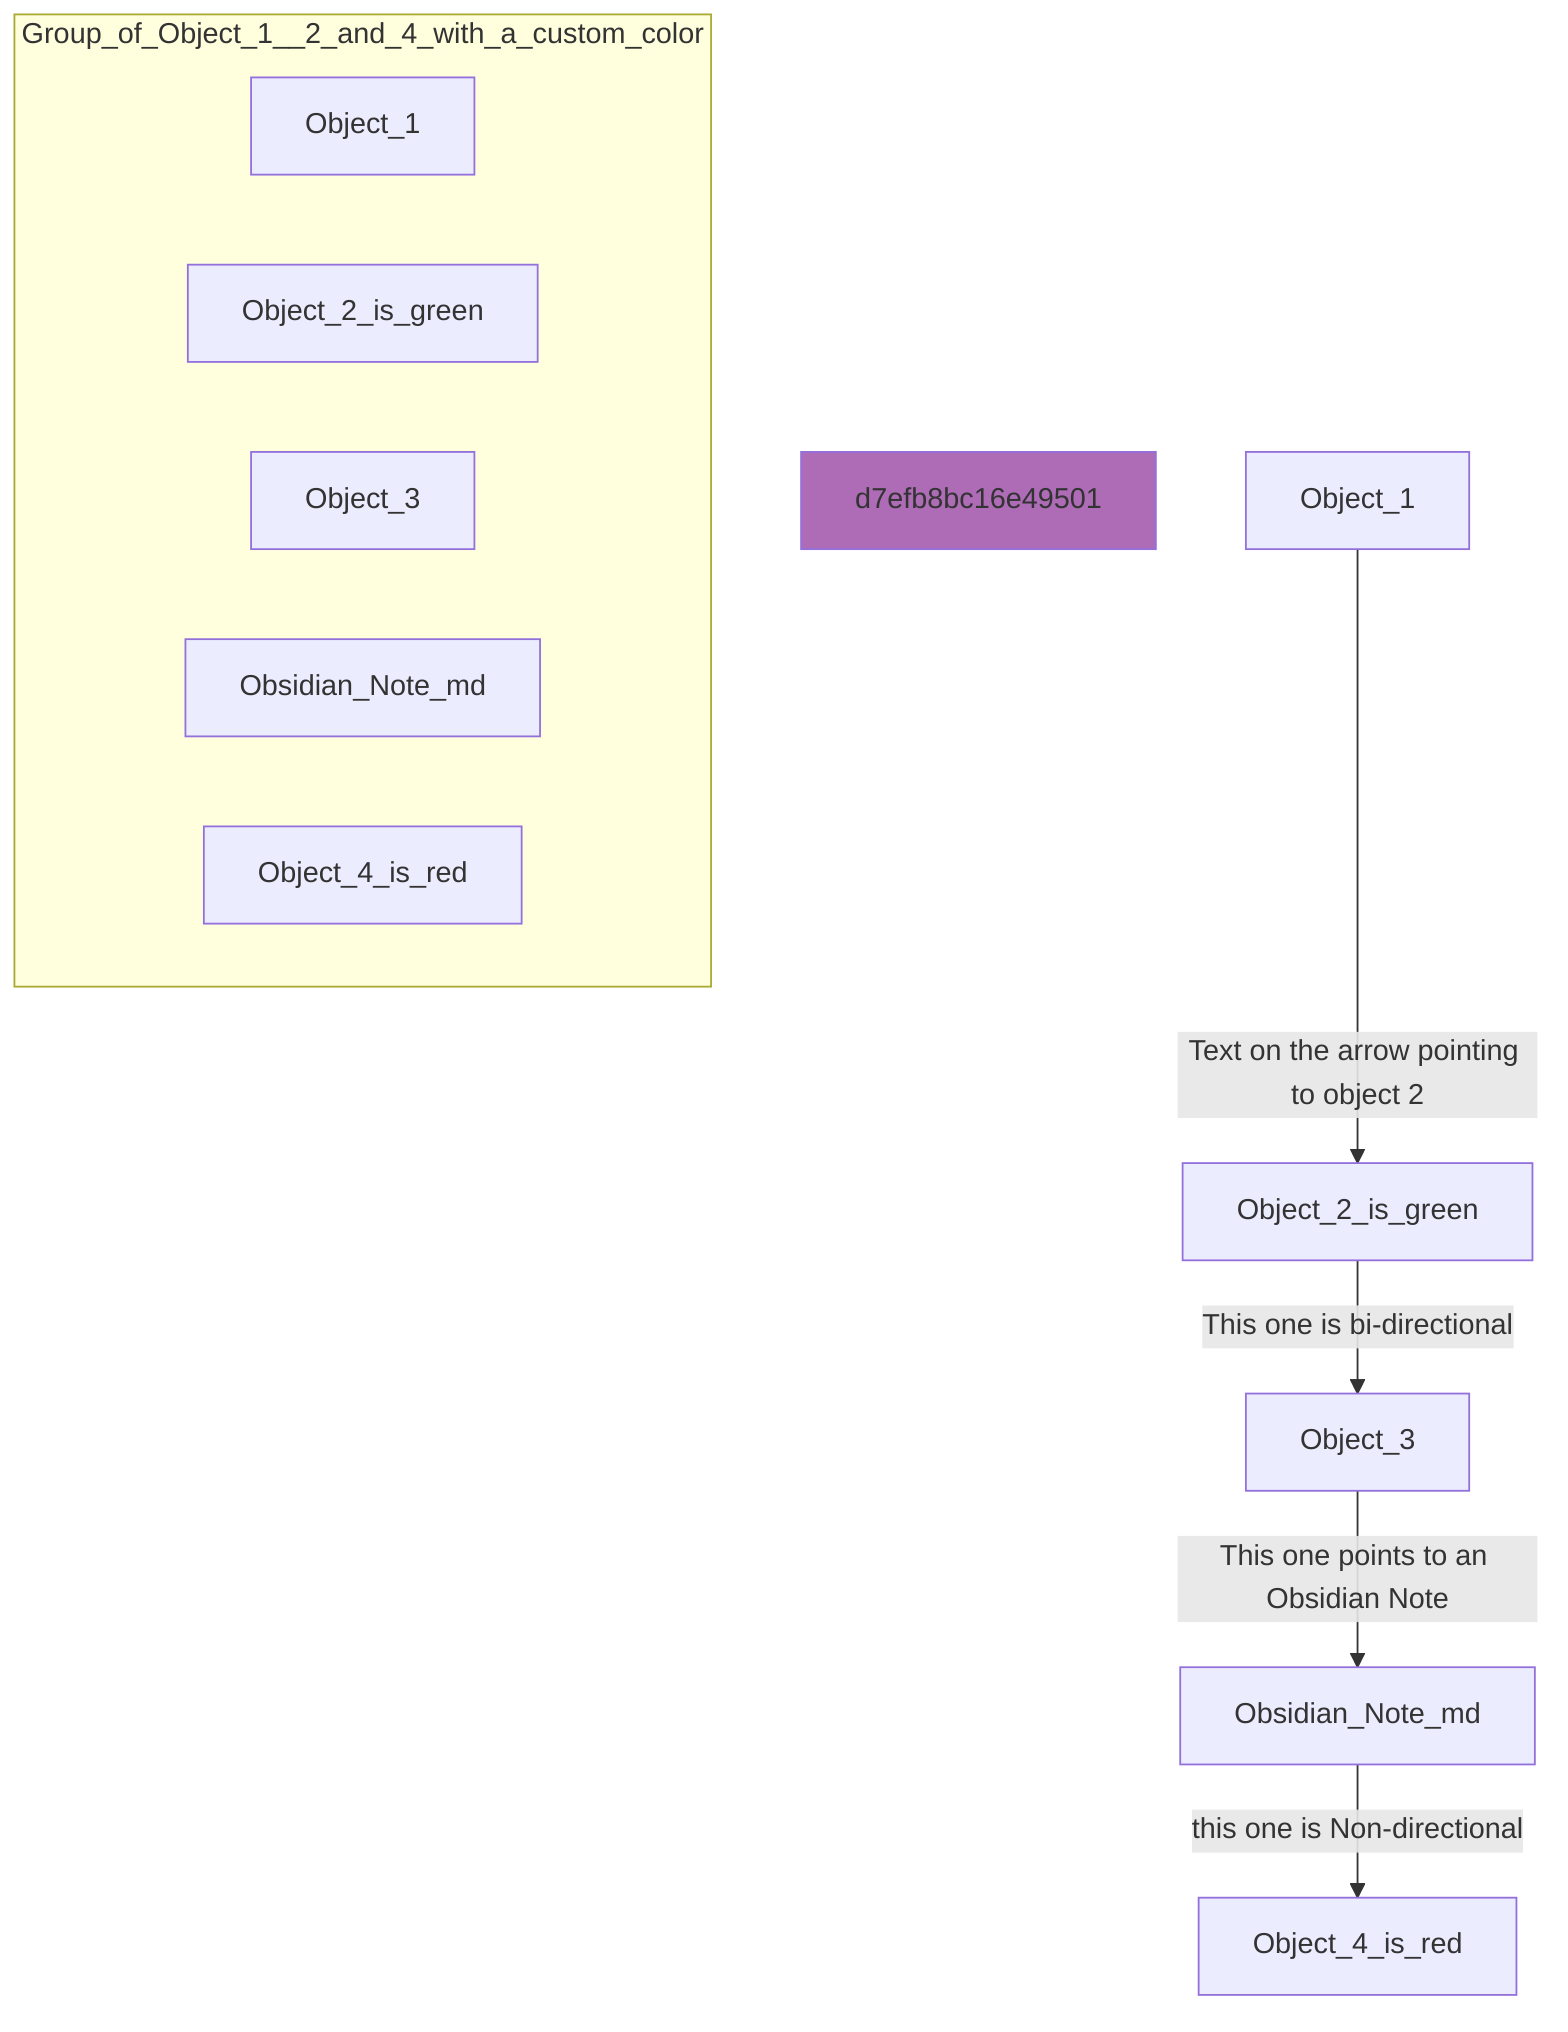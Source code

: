 flowchart TB
subgraph Group_of_Object_1__2_and_4_with_a_custom_color
style d7efb8bc16e49501 fill:#ae6cb7
a5bb7e27d5b42a00[Object_1]
453bc2b74f0bd4c3[Object_2_is_green]
style 453bc2b74f0bd4c3 fill:4
449cb2e419710224[Object_3]
099fff712178de35[Obsidian_Note_md]
4aa0add92be9e08c[Object_4_is_red]
style 4aa0add92be9e08c fill:1
end
Object_1 --> |Text on the arrow pointing to object 2
| Object_2_is_green
Object_2_is_green --> |This one is bi-directional| Object_3
Object_3 --> |This one points to an Obsidian Note| Obsidian_Note_md
Obsidian_Note_md --> |this one is Non-directional| Object_4_is_red
